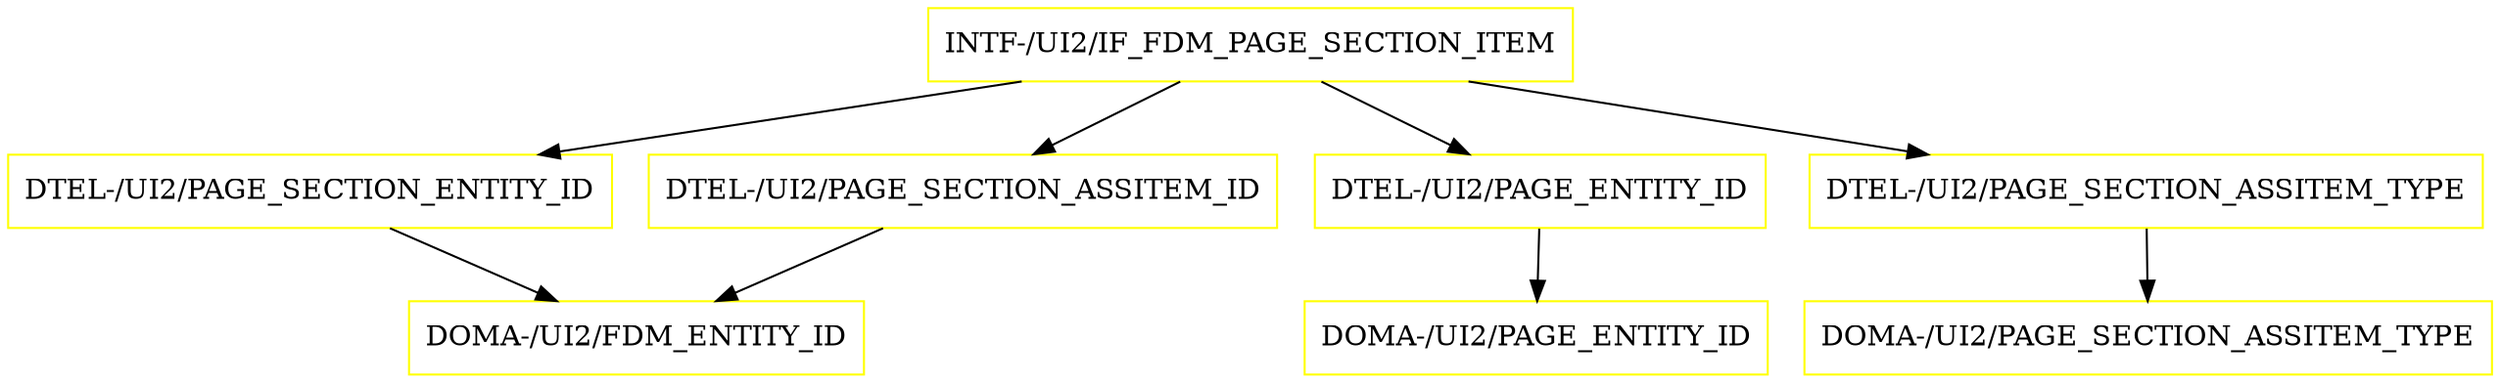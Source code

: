 digraph G {
  "INTF-/UI2/IF_FDM_PAGE_SECTION_ITEM" [shape=box,color=yellow];
  "DTEL-/UI2/PAGE_SECTION_ENTITY_ID" [shape=box,color=yellow,URL="./DTEL_%23UI2%23PAGE_SECTION_ENTITY_ID.html"];
  "DOMA-/UI2/FDM_ENTITY_ID" [shape=box,color=yellow,URL="./DOMA_%23UI2%23FDM_ENTITY_ID.html"];
  "DTEL-/UI2/PAGE_ENTITY_ID" [shape=box,color=yellow,URL="./DTEL_%23UI2%23PAGE_ENTITY_ID.html"];
  "DOMA-/UI2/PAGE_ENTITY_ID" [shape=box,color=yellow,URL="./DOMA_%23UI2%23PAGE_ENTITY_ID.html"];
  "DTEL-/UI2/PAGE_SECTION_ASSITEM_TYPE" [shape=box,color=yellow,URL="./DTEL_%23UI2%23PAGE_SECTION_ASSITEM_TYPE.html"];
  "DOMA-/UI2/PAGE_SECTION_ASSITEM_TYPE" [shape=box,color=yellow,URL="./DOMA_%23UI2%23PAGE_SECTION_ASSITEM_TYPE.html"];
  "DTEL-/UI2/PAGE_SECTION_ASSITEM_ID" [shape=box,color=yellow,URL="./DTEL_%23UI2%23PAGE_SECTION_ASSITEM_ID.html"];
  "INTF-/UI2/IF_FDM_PAGE_SECTION_ITEM" -> "DTEL-/UI2/PAGE_SECTION_ASSITEM_ID";
  "INTF-/UI2/IF_FDM_PAGE_SECTION_ITEM" -> "DTEL-/UI2/PAGE_SECTION_ASSITEM_TYPE";
  "INTF-/UI2/IF_FDM_PAGE_SECTION_ITEM" -> "DTEL-/UI2/PAGE_ENTITY_ID";
  "INTF-/UI2/IF_FDM_PAGE_SECTION_ITEM" -> "DTEL-/UI2/PAGE_SECTION_ENTITY_ID";
  "DTEL-/UI2/PAGE_SECTION_ENTITY_ID" -> "DOMA-/UI2/FDM_ENTITY_ID";
  "DTEL-/UI2/PAGE_ENTITY_ID" -> "DOMA-/UI2/PAGE_ENTITY_ID";
  "DTEL-/UI2/PAGE_SECTION_ASSITEM_TYPE" -> "DOMA-/UI2/PAGE_SECTION_ASSITEM_TYPE";
  "DTEL-/UI2/PAGE_SECTION_ASSITEM_ID" -> "DOMA-/UI2/FDM_ENTITY_ID";
}
